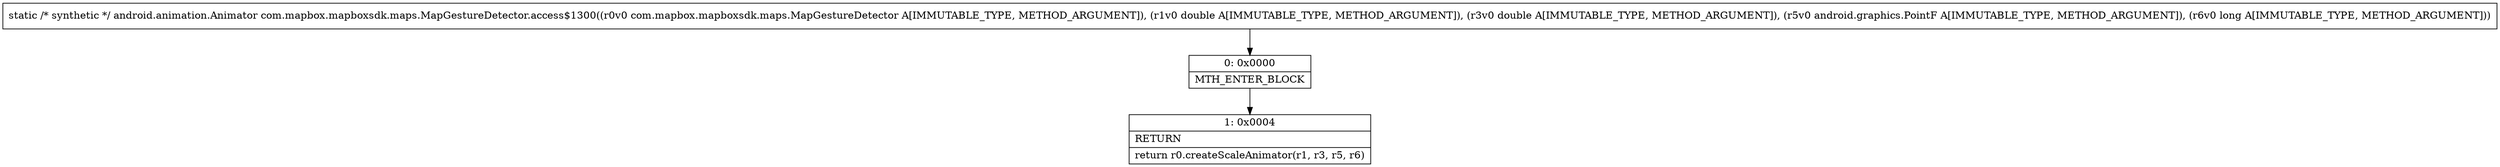 digraph "CFG forcom.mapbox.mapboxsdk.maps.MapGestureDetector.access$1300(Lcom\/mapbox\/mapboxsdk\/maps\/MapGestureDetector;DDLandroid\/graphics\/PointF;J)Landroid\/animation\/Animator;" {
Node_0 [shape=record,label="{0\:\ 0x0000|MTH_ENTER_BLOCK\l}"];
Node_1 [shape=record,label="{1\:\ 0x0004|RETURN\l|return r0.createScaleAnimator(r1, r3, r5, r6)\l}"];
MethodNode[shape=record,label="{static \/* synthetic *\/ android.animation.Animator com.mapbox.mapboxsdk.maps.MapGestureDetector.access$1300((r0v0 com.mapbox.mapboxsdk.maps.MapGestureDetector A[IMMUTABLE_TYPE, METHOD_ARGUMENT]), (r1v0 double A[IMMUTABLE_TYPE, METHOD_ARGUMENT]), (r3v0 double A[IMMUTABLE_TYPE, METHOD_ARGUMENT]), (r5v0 android.graphics.PointF A[IMMUTABLE_TYPE, METHOD_ARGUMENT]), (r6v0 long A[IMMUTABLE_TYPE, METHOD_ARGUMENT])) }"];
MethodNode -> Node_0;
Node_0 -> Node_1;
}

